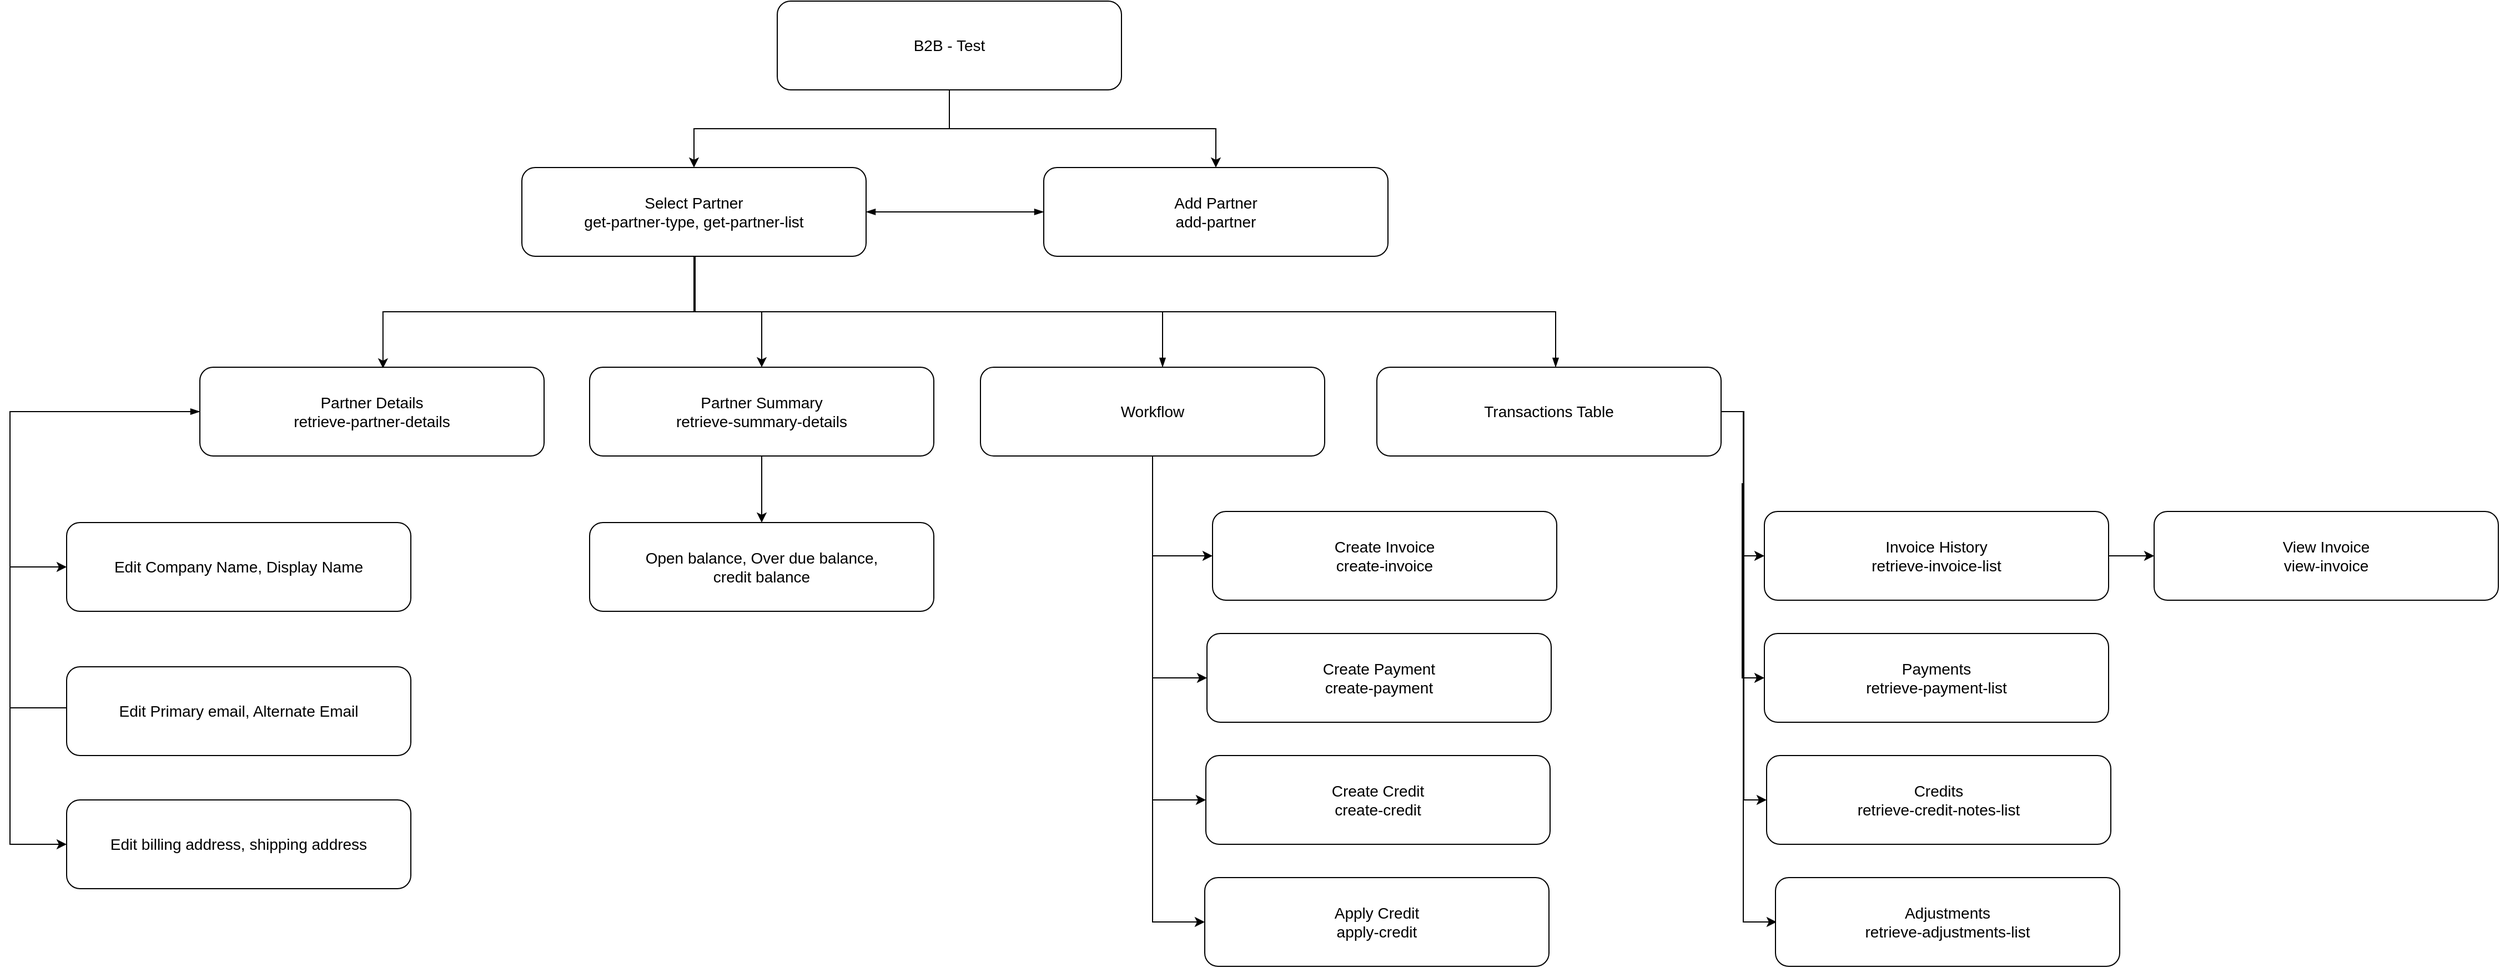 <mxfile version="24.0.5" type="github">
  <diagram name="Page-1" id="f9Dj2PWg4UNaXlQKma1Z">
    <mxGraphModel dx="2332" dy="820" grid="1" gridSize="10" guides="1" tooltips="1" connect="1" arrows="1" fold="1" page="1" pageScale="1" pageWidth="850" pageHeight="1100" math="0" shadow="0">
      <root>
        <mxCell id="0" />
        <mxCell id="1" parent="0" />
        <mxCell id="60qvDQ-igxKUEDbgpv_L-1" style="edgeStyle=orthogonalEdgeStyle;rounded=0;orthogonalLoop=1;jettySize=auto;html=1;entryX=0.5;entryY=0;entryDx=0;entryDy=0;" parent="1" source="60qvDQ-igxKUEDbgpv_L-3" target="60qvDQ-igxKUEDbgpv_L-6" edge="1">
          <mxGeometry relative="1" as="geometry" />
        </mxCell>
        <mxCell id="60qvDQ-igxKUEDbgpv_L-2" style="edgeStyle=orthogonalEdgeStyle;rounded=0;orthogonalLoop=1;jettySize=auto;html=1;entryX=0.5;entryY=0;entryDx=0;entryDy=0;" parent="1" source="60qvDQ-igxKUEDbgpv_L-3" target="60qvDQ-igxKUEDbgpv_L-7" edge="1">
          <mxGeometry relative="1" as="geometry" />
        </mxCell>
        <mxCell id="60qvDQ-igxKUEDbgpv_L-3" value="&lt;font style=&quot;font-size: 14px;&quot;&gt;B2B - Test&lt;/font&gt;" style="rounded=1;whiteSpace=wrap;html=1;" parent="1" vertex="1">
          <mxGeometry x="260" y="80" width="310" height="80" as="geometry" />
        </mxCell>
        <mxCell id="60qvDQ-igxKUEDbgpv_L-4" style="edgeStyle=orthogonalEdgeStyle;rounded=0;orthogonalLoop=1;jettySize=auto;html=1;entryX=0;entryY=0.5;entryDx=0;entryDy=0;endArrow=blockThin;endFill=1;startArrow=blockThin;startFill=1;" parent="1" source="60qvDQ-igxKUEDbgpv_L-6" target="60qvDQ-igxKUEDbgpv_L-7" edge="1">
          <mxGeometry relative="1" as="geometry" />
        </mxCell>
        <mxCell id="60qvDQ-igxKUEDbgpv_L-5" style="edgeStyle=orthogonalEdgeStyle;rounded=0;orthogonalLoop=1;jettySize=auto;html=1;entryX=0.5;entryY=0;entryDx=0;entryDy=0;" parent="1" source="60qvDQ-igxKUEDbgpv_L-6" target="60qvDQ-igxKUEDbgpv_L-12" edge="1">
          <mxGeometry relative="1" as="geometry" />
        </mxCell>
        <mxCell id="60qvDQ-igxKUEDbgpv_L-6" value="&lt;font style=&quot;font-size: 14px;&quot;&gt;Select Partner&lt;br&gt;get-partner-type, get-partner-list&lt;br&gt;&lt;/font&gt;" style="rounded=1;whiteSpace=wrap;html=1;" parent="1" vertex="1">
          <mxGeometry x="30" y="230" width="310" height="80" as="geometry" />
        </mxCell>
        <mxCell id="60qvDQ-igxKUEDbgpv_L-7" value="&lt;font style=&quot;font-size: 14px;&quot;&gt;Add Partner&lt;br&gt;add-partner&lt;br&gt;&lt;/font&gt;" style="rounded=1;whiteSpace=wrap;html=1;" parent="1" vertex="1">
          <mxGeometry x="500" y="230" width="310" height="80" as="geometry" />
        </mxCell>
        <mxCell id="60qvDQ-igxKUEDbgpv_L-8" style="edgeStyle=orthogonalEdgeStyle;rounded=0;orthogonalLoop=1;jettySize=auto;html=1;entryX=0;entryY=0.5;entryDx=0;entryDy=0;" parent="1" source="60qvDQ-igxKUEDbgpv_L-10" target="60qvDQ-igxKUEDbgpv_L-20" edge="1">
          <mxGeometry relative="1" as="geometry">
            <Array as="points">
              <mxPoint x="-431" y="450" />
              <mxPoint x="-431" y="590" />
            </Array>
          </mxGeometry>
        </mxCell>
        <mxCell id="60qvDQ-igxKUEDbgpv_L-9" style="edgeStyle=orthogonalEdgeStyle;rounded=0;orthogonalLoop=1;jettySize=auto;html=1;entryX=0;entryY=0.5;entryDx=0;entryDy=0;" parent="1" source="60qvDQ-igxKUEDbgpv_L-10" target="60qvDQ-igxKUEDbgpv_L-21" edge="1">
          <mxGeometry relative="1" as="geometry">
            <Array as="points">
              <mxPoint x="-431" y="450" />
              <mxPoint x="-431" y="840" />
            </Array>
          </mxGeometry>
        </mxCell>
        <mxCell id="60qvDQ-igxKUEDbgpv_L-10" value="&lt;font style=&quot;font-size: 14px;&quot;&gt;Partner Details&lt;br&gt;retrieve-partner-details&lt;br&gt;&lt;/font&gt;" style="rounded=1;whiteSpace=wrap;html=1;" parent="1" vertex="1">
          <mxGeometry x="-260" y="410" width="310" height="80" as="geometry" />
        </mxCell>
        <mxCell id="60qvDQ-igxKUEDbgpv_L-11" style="edgeStyle=orthogonalEdgeStyle;rounded=0;orthogonalLoop=1;jettySize=auto;html=1;entryX=0.5;entryY=0;entryDx=0;entryDy=0;" parent="1" source="60qvDQ-igxKUEDbgpv_L-12" target="60qvDQ-igxKUEDbgpv_L-24" edge="1">
          <mxGeometry relative="1" as="geometry" />
        </mxCell>
        <mxCell id="60qvDQ-igxKUEDbgpv_L-12" value="&lt;span style=&quot;font-size: 14px;&quot;&gt;Partner Summary&lt;br&gt;retrieve-summary-details&lt;br&gt;&lt;/span&gt;" style="rounded=1;whiteSpace=wrap;html=1;" parent="1" vertex="1">
          <mxGeometry x="91" y="410" width="310" height="80" as="geometry" />
        </mxCell>
        <mxCell id="60qvDQ-igxKUEDbgpv_L-13" style="edgeStyle=orthogonalEdgeStyle;rounded=0;orthogonalLoop=1;jettySize=auto;html=1;entryX=0.5;entryY=1;entryDx=0;entryDy=0;startArrow=blockThin;startFill=1;endArrow=none;endFill=0;" parent="1" edge="1">
          <mxGeometry relative="1" as="geometry">
            <Array as="points">
              <mxPoint x="607" y="360" />
              <mxPoint x="186" y="360" />
              <mxPoint x="186" y="310" />
            </Array>
            <mxPoint x="607.0" y="410.0" as="sourcePoint" />
            <mxPoint x="77" y="310" as="targetPoint" />
          </mxGeometry>
        </mxCell>
        <mxCell id="60qvDQ-igxKUEDbgpv_L-14" style="edgeStyle=orthogonalEdgeStyle;rounded=0;orthogonalLoop=1;jettySize=auto;html=1;entryX=0;entryY=0.5;entryDx=0;entryDy=0;" parent="1" source="60qvDQ-igxKUEDbgpv_L-18" target="60qvDQ-igxKUEDbgpv_L-31" edge="1">
          <mxGeometry relative="1" as="geometry" />
        </mxCell>
        <mxCell id="60qvDQ-igxKUEDbgpv_L-15" style="edgeStyle=orthogonalEdgeStyle;rounded=0;orthogonalLoop=1;jettySize=auto;html=1;entryX=0;entryY=0.5;entryDx=0;entryDy=0;" parent="1" source="60qvDQ-igxKUEDbgpv_L-18" target="60qvDQ-igxKUEDbgpv_L-32" edge="1">
          <mxGeometry relative="1" as="geometry" />
        </mxCell>
        <mxCell id="60qvDQ-igxKUEDbgpv_L-16" style="edgeStyle=orthogonalEdgeStyle;rounded=0;orthogonalLoop=1;jettySize=auto;html=1;entryX=0;entryY=0.5;entryDx=0;entryDy=0;" parent="1" source="60qvDQ-igxKUEDbgpv_L-18" target="60qvDQ-igxKUEDbgpv_L-33" edge="1">
          <mxGeometry relative="1" as="geometry" />
        </mxCell>
        <mxCell id="60qvDQ-igxKUEDbgpv_L-17" style="edgeStyle=orthogonalEdgeStyle;rounded=0;orthogonalLoop=1;jettySize=auto;html=1;entryX=0;entryY=0.5;entryDx=0;entryDy=0;" parent="1" source="60qvDQ-igxKUEDbgpv_L-18" target="60qvDQ-igxKUEDbgpv_L-34" edge="1">
          <mxGeometry relative="1" as="geometry" />
        </mxCell>
        <mxCell id="60qvDQ-igxKUEDbgpv_L-18" value="&lt;font style=&quot;font-size: 14px;&quot;&gt;Workflow&lt;/font&gt;" style="rounded=1;whiteSpace=wrap;html=1;" parent="1" vertex="1">
          <mxGeometry x="443" y="410" width="310" height="80" as="geometry" />
        </mxCell>
        <mxCell id="60qvDQ-igxKUEDbgpv_L-19" style="edgeStyle=orthogonalEdgeStyle;rounded=0;orthogonalLoop=1;jettySize=auto;html=1;entryX=0.532;entryY=0.013;entryDx=0;entryDy=0;entryPerimeter=0;" parent="1" source="60qvDQ-igxKUEDbgpv_L-6" target="60qvDQ-igxKUEDbgpv_L-10" edge="1">
          <mxGeometry relative="1" as="geometry" />
        </mxCell>
        <mxCell id="60qvDQ-igxKUEDbgpv_L-20" value="&lt;font style=&quot;font-size: 14px;&quot;&gt;Edit Company Name, Display Name&lt;/font&gt;" style="rounded=1;whiteSpace=wrap;html=1;" parent="1" vertex="1">
          <mxGeometry x="-380" y="550" width="310" height="80" as="geometry" />
        </mxCell>
        <mxCell id="60qvDQ-igxKUEDbgpv_L-21" value="&lt;font style=&quot;font-size: 14px;&quot;&gt;Edit billing address, shipping address&lt;/font&gt;" style="rounded=1;whiteSpace=wrap;html=1;" parent="1" vertex="1">
          <mxGeometry x="-380" y="800" width="310" height="80" as="geometry" />
        </mxCell>
        <mxCell id="60qvDQ-igxKUEDbgpv_L-22" style="edgeStyle=orthogonalEdgeStyle;rounded=0;orthogonalLoop=1;jettySize=auto;html=1;entryX=-0.003;entryY=0.588;entryDx=0;entryDy=0;entryPerimeter=0;startArrow=blockThin;startFill=1;" parent="1" source="60qvDQ-igxKUEDbgpv_L-10" edge="1">
          <mxGeometry relative="1" as="geometry">
            <mxPoint x="-361.93" y="717.04" as="targetPoint" />
            <Array as="points">
              <mxPoint x="-431" y="450" />
              <mxPoint x="-431" y="717" />
            </Array>
          </mxGeometry>
        </mxCell>
        <mxCell id="60qvDQ-igxKUEDbgpv_L-23" value="&lt;font style=&quot;font-size: 14px;&quot;&gt;Edit Primary email, Alternate Email&lt;/font&gt;" style="rounded=1;whiteSpace=wrap;html=1;" parent="1" vertex="1">
          <mxGeometry x="-380" y="680" width="310" height="80" as="geometry" />
        </mxCell>
        <mxCell id="60qvDQ-igxKUEDbgpv_L-24" value="&lt;font style=&quot;font-size: 14px;&quot;&gt;Open balance, Over due balance, &lt;br&gt;credit balance&lt;/font&gt;" style="rounded=1;whiteSpace=wrap;html=1;" parent="1" vertex="1">
          <mxGeometry x="91" y="550" width="310" height="80" as="geometry" />
        </mxCell>
        <mxCell id="60qvDQ-igxKUEDbgpv_L-25" style="edgeStyle=orthogonalEdgeStyle;rounded=0;orthogonalLoop=1;jettySize=auto;html=1;entryX=0;entryY=0.5;entryDx=0;entryDy=0;" parent="1" source="60qvDQ-igxKUEDbgpv_L-29" target="60qvDQ-igxKUEDbgpv_L-36" edge="1">
          <mxGeometry relative="1" as="geometry" />
        </mxCell>
        <mxCell id="60qvDQ-igxKUEDbgpv_L-26" style="edgeStyle=orthogonalEdgeStyle;rounded=0;orthogonalLoop=1;jettySize=auto;html=1;entryX=0;entryY=0.5;entryDx=0;entryDy=0;" parent="1" source="60qvDQ-igxKUEDbgpv_L-29" target="60qvDQ-igxKUEDbgpv_L-37" edge="1">
          <mxGeometry relative="1" as="geometry" />
        </mxCell>
        <mxCell id="60qvDQ-igxKUEDbgpv_L-27" style="edgeStyle=orthogonalEdgeStyle;rounded=0;orthogonalLoop=1;jettySize=auto;html=1;entryX=0;entryY=0.5;entryDx=0;entryDy=0;" parent="1" source="60qvDQ-igxKUEDbgpv_L-29" target="60qvDQ-igxKUEDbgpv_L-38" edge="1">
          <mxGeometry relative="1" as="geometry" />
        </mxCell>
        <mxCell id="60qvDQ-igxKUEDbgpv_L-28" style="edgeStyle=orthogonalEdgeStyle;rounded=0;orthogonalLoop=1;jettySize=auto;html=1;entryX=0;entryY=0.5;entryDx=0;entryDy=0;" parent="1" edge="1">
          <mxGeometry relative="1" as="geometry">
            <Array as="points">
              <mxPoint x="1130" y="450" />
              <mxPoint x="1130" y="910" />
            </Array>
            <mxPoint x="970" y="450.0" as="sourcePoint" />
            <mxPoint x="1160" y="910" as="targetPoint" />
          </mxGeometry>
        </mxCell>
        <mxCell id="60qvDQ-igxKUEDbgpv_L-29" value="&lt;font style=&quot;font-size: 14px;&quot;&gt;Transactions Table&lt;/font&gt;" style="rounded=1;whiteSpace=wrap;html=1;" parent="1" vertex="1">
          <mxGeometry x="800" y="410" width="310" height="80" as="geometry" />
        </mxCell>
        <mxCell id="60qvDQ-igxKUEDbgpv_L-30" style="edgeStyle=orthogonalEdgeStyle;rounded=0;orthogonalLoop=1;jettySize=auto;html=1;startArrow=blockThin;startFill=1;endArrow=none;endFill=0;" parent="1" edge="1">
          <mxGeometry relative="1" as="geometry">
            <mxPoint x="961" y="410" as="sourcePoint" />
            <mxPoint x="261" y="360" as="targetPoint" />
            <Array as="points">
              <mxPoint x="961" y="360" />
              <mxPoint x="431" y="360" />
            </Array>
          </mxGeometry>
        </mxCell>
        <mxCell id="60qvDQ-igxKUEDbgpv_L-31" value="&lt;span style=&quot;font-size: 14px;&quot;&gt;Create Invoice&lt;br&gt;create-invoice&lt;br&gt;&lt;/span&gt;" style="rounded=1;whiteSpace=wrap;html=1;" parent="1" vertex="1">
          <mxGeometry x="652" y="540" width="310" height="80" as="geometry" />
        </mxCell>
        <mxCell id="60qvDQ-igxKUEDbgpv_L-32" value="&lt;span style=&quot;font-size: 14px;&quot;&gt;Create Payment&lt;br&gt;create-payment&lt;br&gt;&lt;/span&gt;" style="rounded=1;whiteSpace=wrap;html=1;" parent="1" vertex="1">
          <mxGeometry x="647" y="650" width="310" height="80" as="geometry" />
        </mxCell>
        <mxCell id="60qvDQ-igxKUEDbgpv_L-33" value="&lt;span style=&quot;font-size: 14px;&quot;&gt;Create Credit&lt;br&gt;create-credit&lt;br&gt;&lt;/span&gt;" style="rounded=1;whiteSpace=wrap;html=1;" parent="1" vertex="1">
          <mxGeometry x="646" y="760" width="310" height="80" as="geometry" />
        </mxCell>
        <mxCell id="60qvDQ-igxKUEDbgpv_L-34" value="&lt;span style=&quot;font-size: 14px;&quot;&gt;Apply Credit&lt;br&gt;apply-credit&lt;br&gt;&lt;/span&gt;" style="rounded=1;whiteSpace=wrap;html=1;" parent="1" vertex="1">
          <mxGeometry x="645" y="870" width="310" height="80" as="geometry" />
        </mxCell>
        <mxCell id="60qvDQ-igxKUEDbgpv_L-35" style="edgeStyle=orthogonalEdgeStyle;rounded=0;orthogonalLoop=1;jettySize=auto;html=1;entryX=0;entryY=0.5;entryDx=0;entryDy=0;" parent="1" source="60qvDQ-igxKUEDbgpv_L-36" target="60qvDQ-igxKUEDbgpv_L-40" edge="1">
          <mxGeometry relative="1" as="geometry" />
        </mxCell>
        <mxCell id="60qvDQ-igxKUEDbgpv_L-36" value="&lt;span style=&quot;font-size: 14px;&quot;&gt;Invoice History&lt;br&gt;retrieve-invoice-list&lt;br&gt;&lt;/span&gt;" style="rounded=1;whiteSpace=wrap;html=1;" parent="1" vertex="1">
          <mxGeometry x="1149" y="540" width="310" height="80" as="geometry" />
        </mxCell>
        <mxCell id="60qvDQ-igxKUEDbgpv_L-37" value="&lt;span style=&quot;font-size: 14px;&quot;&gt;Payments&lt;br&gt;retrieve-payment-list&lt;br&gt;&lt;/span&gt;" style="rounded=1;whiteSpace=wrap;html=1;" parent="1" vertex="1">
          <mxGeometry x="1149" y="650" width="310" height="80" as="geometry" />
        </mxCell>
        <mxCell id="60qvDQ-igxKUEDbgpv_L-38" value="&lt;span style=&quot;font-size: 14px;&quot;&gt;Credits&lt;br&gt;retrieve-credit-notes-list&lt;br&gt;&lt;/span&gt;" style="rounded=1;whiteSpace=wrap;html=1;" parent="1" vertex="1">
          <mxGeometry x="1151" y="760" width="310" height="80" as="geometry" />
        </mxCell>
        <mxCell id="60qvDQ-igxKUEDbgpv_L-39" value="&lt;span style=&quot;font-size: 14px;&quot;&gt;Adjustments&lt;br&gt;retrieve-adjustments-list&lt;br&gt;&lt;/span&gt;" style="rounded=1;whiteSpace=wrap;html=1;" parent="1" vertex="1">
          <mxGeometry x="1159" y="870" width="310" height="80" as="geometry" />
        </mxCell>
        <mxCell id="60qvDQ-igxKUEDbgpv_L-40" value="&lt;span style=&quot;font-size: 14px;&quot;&gt;View Invoice&lt;br&gt;view-invoice&lt;br&gt;&lt;/span&gt;" style="rounded=1;whiteSpace=wrap;html=1;" parent="1" vertex="1">
          <mxGeometry x="1500" y="540" width="310" height="80" as="geometry" />
        </mxCell>
      </root>
    </mxGraphModel>
  </diagram>
</mxfile>

